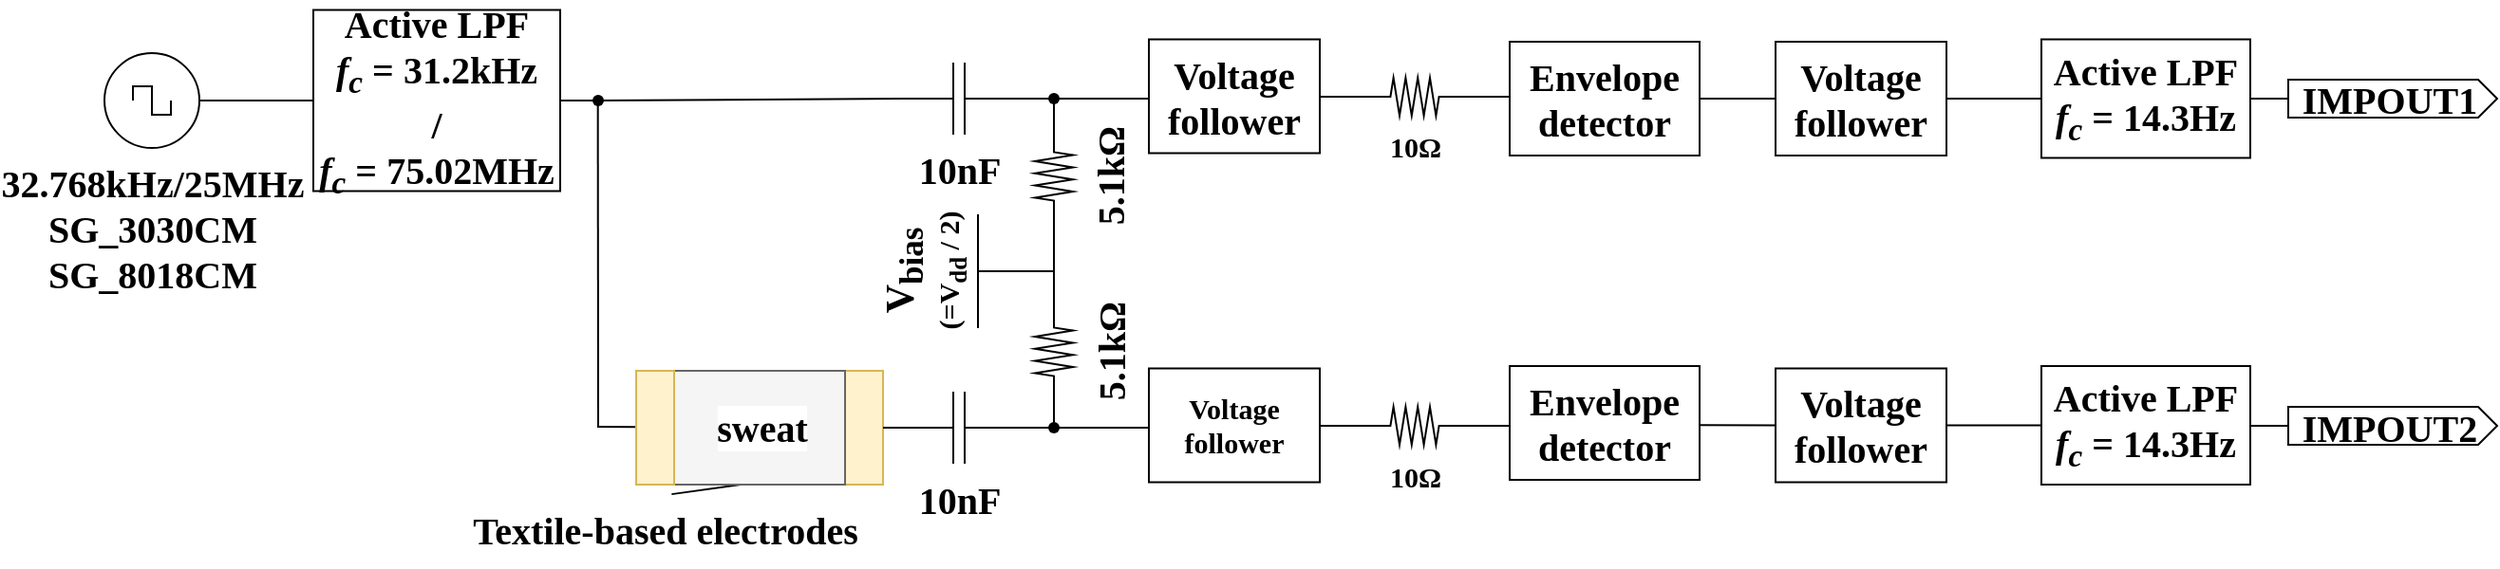 <mxfile version="20.4.0" type="github">
  <diagram id="Ji1E_a3WMPIpSVAi8yMO" name="ページ1">
    <mxGraphModel dx="2446" dy="943" grid="1" gridSize="10" guides="1" tooltips="1" connect="1" arrows="1" fold="1" page="1" pageScale="1" pageWidth="1300" pageHeight="287" math="0" shadow="0">
      <root>
        <mxCell id="0" />
        <mxCell id="1" parent="0" />
        <mxCell id="UYK7HNWiEEQ-Ol6Rwyi4-1" value="&lt;div style=&quot;font-size: 20px;&quot;&gt;&lt;font style=&quot;font-size: 20px;&quot; face=&quot;Times New Roman&quot;&gt;&lt;b&gt;32.768kHz/25MHz&lt;br&gt;&lt;/b&gt;&lt;/font&gt;&lt;/div&gt;&lt;div style=&quot;font-size: 20px;&quot;&gt;&lt;font style=&quot;font-size: 20px;&quot; face=&quot;Times New Roman&quot;&gt;&lt;b&gt;SG_3030CM&lt;/b&gt;&lt;/font&gt;&lt;/div&gt;&lt;div style=&quot;font-size: 20px;&quot;&gt;&lt;font style=&quot;font-size: 20px;&quot; face=&quot;Times New Roman&quot;&gt;&lt;b&gt;SG_8018CM&lt;/b&gt;&lt;/font&gt;&lt;/div&gt;" style="pointerEvents=1;verticalLabelPosition=bottom;shadow=0;dashed=0;align=center;html=1;verticalAlign=top;shape=mxgraph.electrical.signal_sources.source;aspect=fixed;points=[[0.5,0,0],[1,0.5,0],[0.5,1,0],[0,0.5,0]];elSignalType=square;" parent="1" vertex="1">
          <mxGeometry x="30" y="16" width="50" height="50" as="geometry" />
        </mxCell>
        <mxCell id="UYK7HNWiEEQ-Ol6Rwyi4-2" value="&lt;div style=&quot;font-size: 20px;&quot;&gt;&lt;font style=&quot;font-size: 20px;&quot; face=&quot;Times New Roman&quot;&gt;&lt;b style=&quot;&quot;&gt;Active LPF&lt;/b&gt;&lt;/font&gt;&lt;/div&gt;&lt;div style=&quot;font-size: 20px;&quot;&gt;&lt;font style=&quot;font-size: 20px;&quot; face=&quot;Times New Roman&quot;&gt;&lt;b&gt;&lt;i&gt;f&lt;sub&gt;c&lt;/sub&gt;&lt;/i&gt; = 31.2kHz&lt;/b&gt;&lt;/font&gt;&lt;/div&gt;&lt;div style=&quot;font-size: 20px;&quot;&gt;&lt;font style=&quot;font-size: 20px;&quot; face=&quot;Times New Roman&quot;&gt;&lt;b&gt;/&lt;/b&gt;&lt;/font&gt;&lt;/div&gt;&lt;div style=&quot;font-size: 20px;&quot;&gt;&lt;font style=&quot;font-size: 20px;&quot; face=&quot;Times New Roman&quot;&gt;&lt;b&gt;&lt;i&gt;f&lt;sub&gt;c&lt;/sub&gt;&lt;/i&gt; = 75.02MHz&lt;/b&gt;&lt;/font&gt;&lt;/div&gt;" style="whiteSpace=wrap;html=1;" parent="1" vertex="1">
          <mxGeometry x="140" y="-6.75" width="130" height="95.5" as="geometry" />
        </mxCell>
        <mxCell id="UYK7HNWiEEQ-Ol6Rwyi4-3" value="" style="endArrow=none;html=1;rounded=0;fontSize=15;exitX=1;exitY=0.5;exitDx=0;exitDy=0;exitPerimeter=0;" parent="1" source="UYK7HNWiEEQ-Ol6Rwyi4-1" target="UYK7HNWiEEQ-Ol6Rwyi4-2" edge="1">
          <mxGeometry width="50" height="50" relative="1" as="geometry">
            <mxPoint x="440" y="253.5" as="sourcePoint" />
            <mxPoint x="490" y="203.5" as="targetPoint" />
          </mxGeometry>
        </mxCell>
        <mxCell id="UYK7HNWiEEQ-Ol6Rwyi4-4" value="" style="endArrow=none;html=1;rounded=0;fontSize=15;exitDx=0;exitDy=0;exitPerimeter=0;startArrow=none;entryX=0;entryY=0.5;entryDx=0;entryDy=0;entryPerimeter=0;" parent="1" source="UYK7HNWiEEQ-Ol6Rwyi4-6" target="UYK7HNWiEEQ-Ol6Rwyi4-10" edge="1">
          <mxGeometry width="50" height="50" relative="1" as="geometry">
            <mxPoint x="220" y="39.82" as="sourcePoint" />
            <mxPoint x="400" y="41.5" as="targetPoint" />
          </mxGeometry>
        </mxCell>
        <mxCell id="UYK7HNWiEEQ-Ol6Rwyi4-5" value="" style="endArrow=none;html=1;rounded=0;fontSize=15;" parent="1" edge="1">
          <mxGeometry width="50" height="50" relative="1" as="geometry">
            <mxPoint x="290" y="213.5" as="sourcePoint" />
            <mxPoint x="289.83" y="41" as="targetPoint" />
          </mxGeometry>
        </mxCell>
        <mxCell id="UYK7HNWiEEQ-Ol6Rwyi4-6" value="" style="shape=waypoint;sketch=0;fillStyle=solid;size=6;pointerEvents=1;points=[];fillColor=none;resizable=0;rotatable=0;perimeter=centerPerimeter;snapToPoint=1;fontSize=15;" parent="1" vertex="1">
          <mxGeometry x="270" y="21" width="40" height="40" as="geometry" />
        </mxCell>
        <mxCell id="UYK7HNWiEEQ-Ol6Rwyi4-7" value="" style="endArrow=none;html=1;rounded=0;fontSize=15;exitDx=0;exitDy=0;startArrow=none;exitX=1;exitY=0.5;" parent="1" source="UYK7HNWiEEQ-Ol6Rwyi4-2" target="UYK7HNWiEEQ-Ol6Rwyi4-6" edge="1">
          <mxGeometry width="50" height="50" relative="1" as="geometry">
            <mxPoint x="290" y="51" as="sourcePoint" />
            <mxPoint x="360" y="51" as="targetPoint" />
          </mxGeometry>
        </mxCell>
        <mxCell id="UYK7HNWiEEQ-Ol6Rwyi4-8" value="" style="whiteSpace=wrap;html=1;fontSize=15;fillColor=#fff2cc;strokeColor=#d6b656;" parent="1" vertex="1">
          <mxGeometry x="420" y="183.5" width="20" height="60" as="geometry" />
        </mxCell>
        <mxCell id="UYK7HNWiEEQ-Ol6Rwyi4-9" value="" style="endArrow=none;html=1;rounded=0;fontSize=15;entryX=0.009;entryY=0.443;entryDx=0;entryDy=0;startArrow=none;entryPerimeter=0;" parent="1" edge="1">
          <mxGeometry width="50" height="50" relative="1" as="geometry">
            <mxPoint x="290" y="213" as="sourcePoint" />
            <mxPoint x="310.18" y="213.08" as="targetPoint" />
          </mxGeometry>
        </mxCell>
        <mxCell id="UYK7HNWiEEQ-Ol6Rwyi4-10" value="&lt;font style=&quot;font-size: 20px;&quot; face=&quot;Times New Roman&quot;&gt;&lt;b&gt;10nF&lt;/b&gt;&lt;/font&gt;" style="pointerEvents=1;verticalLabelPosition=bottom;shadow=0;dashed=0;align=center;html=1;verticalAlign=top;shape=mxgraph.electrical.capacitors.capacitor_1;fontSize=15;" parent="1" vertex="1">
          <mxGeometry x="450" y="21" width="60" height="38" as="geometry" />
        </mxCell>
        <mxCell id="UYK7HNWiEEQ-Ol6Rwyi4-11" value="&lt;font style=&quot;font-size: 20px;&quot; face=&quot;Times New Roman&quot;&gt;&lt;b&gt;10nF&lt;/b&gt;&lt;/font&gt;" style="pointerEvents=1;verticalLabelPosition=bottom;shadow=0;dashed=0;align=center;html=1;verticalAlign=top;shape=mxgraph.electrical.capacitors.capacitor_1;fontSize=15;" parent="1" vertex="1">
          <mxGeometry x="450" y="194.5" width="60" height="38" as="geometry" />
        </mxCell>
        <mxCell id="UYK7HNWiEEQ-Ol6Rwyi4-12" value="" style="endArrow=none;html=1;rounded=0;fontSize=15;exitDx=0;exitDy=0;startArrow=none;entryX=0;entryY=0.5;entryDx=0;entryDy=0;entryPerimeter=0;exitX=1;exitY=0.5;" parent="1" source="UYK7HNWiEEQ-Ol6Rwyi4-8" target="UYK7HNWiEEQ-Ol6Rwyi4-11" edge="1">
          <mxGeometry width="50" height="50" relative="1" as="geometry">
            <mxPoint x="290" y="51" as="sourcePoint" />
            <mxPoint x="510" y="52" as="targetPoint" />
          </mxGeometry>
        </mxCell>
        <mxCell id="UYK7HNWiEEQ-Ol6Rwyi4-13" value="" style="endArrow=classic;html=1;rounded=0;fontSize=24;exitX=1;exitY=0.5;exitDx=0;exitDy=0;" parent="1" edge="1">
          <mxGeometry width="50" height="50" relative="1" as="geometry">
            <mxPoint x="330" y="213.5" as="sourcePoint" />
            <mxPoint x="350" y="213.5" as="targetPoint" />
          </mxGeometry>
        </mxCell>
        <mxCell id="UYK7HNWiEEQ-Ol6Rwyi4-14" value="" style="endArrow=classic;html=1;rounded=0;fontSize=24;entryX=0;entryY=0.5;entryDx=0;entryDy=0;" parent="1" target="UYK7HNWiEEQ-Ol6Rwyi4-8" edge="1">
          <mxGeometry width="50" height="50" relative="1" as="geometry">
            <mxPoint x="400" y="213.5" as="sourcePoint" />
            <mxPoint x="360" y="223.5" as="targetPoint" />
          </mxGeometry>
        </mxCell>
        <mxCell id="UYK7HNWiEEQ-Ol6Rwyi4-15" value="" style="endArrow=none;html=1;rounded=0;fontSize=15;exitDx=0;exitDy=0;exitPerimeter=0;startArrow=none;entryX=0;entryY=0.5;entryDx=0;entryDy=0;" parent="1" source="UYK7HNWiEEQ-Ol6Rwyi4-21" edge="1">
          <mxGeometry width="50" height="50" relative="1" as="geometry">
            <mxPoint x="290" y="51" as="sourcePoint" />
            <mxPoint x="580" y="40" as="targetPoint" />
          </mxGeometry>
        </mxCell>
        <mxCell id="UYK7HNWiEEQ-Ol6Rwyi4-16" value="" style="endArrow=none;html=1;rounded=0;fontSize=15;startArrow=none;entryX=0;entryY=0.5;entryDx=0;entryDy=0;" parent="1" source="UYK7HNWiEEQ-Ol6Rwyi4-23" edge="1">
          <mxGeometry width="50" height="50" relative="1" as="geometry">
            <mxPoint x="520" y="213.21" as="sourcePoint" />
            <mxPoint x="580" y="213.5" as="targetPoint" />
          </mxGeometry>
        </mxCell>
        <mxCell id="UYK7HNWiEEQ-Ol6Rwyi4-17" value="&lt;div style=&quot;font-size: 21px&quot;&gt;&lt;font face=&quot;Times New Roman&quot;&gt;&lt;b&gt;V&lt;sub&gt;bias&lt;/sub&gt;&lt;/b&gt;&lt;/font&gt;&lt;/div&gt;&lt;div style=&quot;font-size: 15px&quot;&gt;&lt;font face=&quot;Times New Roman&quot;&gt;&lt;b&gt;(=V&lt;sub&gt;dd&lt;/sub&gt; / 2)&lt;br&gt;&lt;/b&gt;&lt;/font&gt;&lt;/div&gt;" style="verticalLabelPosition=top;verticalAlign=bottom;shape=mxgraph.electrical.signal_sources.vdd;shadow=0;dashed=0;align=center;strokeWidth=1;fontSize=24;html=1;flipV=1;rotation=-90;" parent="1" vertex="1">
          <mxGeometry x="480" y="111" width="60" height="40" as="geometry" />
        </mxCell>
        <mxCell id="UYK7HNWiEEQ-Ol6Rwyi4-18" value="&lt;div style=&quot;font-size: 20px;&quot;&gt;&lt;font style=&quot;font-size: 20px;&quot; face=&quot;Times New Roman&quot;&gt;&lt;b&gt;5.1kΩ&lt;/b&gt;&lt;/font&gt;&lt;/div&gt;" style="pointerEvents=1;verticalLabelPosition=bottom;shadow=0;dashed=0;align=center;html=1;verticalAlign=top;shape=mxgraph.electrical.resistors.resistor_2;rotation=-90;labelPosition=center;direction=west;spacing=3;spacingTop=0;spacingLeft=0;" parent="1" vertex="1">
          <mxGeometry x="510" y="71" width="40" height="20" as="geometry" />
        </mxCell>
        <mxCell id="UYK7HNWiEEQ-Ol6Rwyi4-19" value="&lt;div style=&quot;font-size: 20px;&quot;&gt;&lt;font style=&quot;font-size: 20px;&quot; face=&quot;Times New Roman&quot;&gt;&lt;b&gt;5.1kΩ&lt;/b&gt;&lt;/font&gt;&lt;/div&gt;" style="pointerEvents=1;verticalLabelPosition=bottom;shadow=0;dashed=0;align=center;html=1;verticalAlign=top;shape=mxgraph.electrical.resistors.resistor_2;rotation=-90;labelPosition=center;direction=west;spacing=3;spacingTop=0;spacingLeft=0;" parent="1" vertex="1">
          <mxGeometry x="510" y="163.5" width="40" height="20" as="geometry" />
        </mxCell>
        <mxCell id="UYK7HNWiEEQ-Ol6Rwyi4-20" value="" style="endArrow=none;html=1;rounded=0;fontSize=15;exitDx=0;exitDy=0;exitPerimeter=0;startArrow=none;entryX=0.563;entryY=0.505;entryDx=0;entryDy=0;exitX=0;exitY=0.5;entryPerimeter=0;" parent="1" source="UYK7HNWiEEQ-Ol6Rwyi4-18" target="UYK7HNWiEEQ-Ol6Rwyi4-21" edge="1">
          <mxGeometry width="50" height="50" relative="1" as="geometry">
            <mxPoint x="530" y="50.0" as="sourcePoint" />
            <mxPoint x="590" y="50.0" as="targetPoint" />
          </mxGeometry>
        </mxCell>
        <mxCell id="UYK7HNWiEEQ-Ol6Rwyi4-21" value="" style="shape=waypoint;sketch=0;fillStyle=solid;size=6;pointerEvents=1;points=[];fillColor=none;resizable=0;rotatable=0;perimeter=centerPerimeter;snapToPoint=1;fontSize=21;" parent="1" vertex="1">
          <mxGeometry x="510" y="20" width="40" height="40" as="geometry" />
        </mxCell>
        <mxCell id="UYK7HNWiEEQ-Ol6Rwyi4-22" value="" style="endArrow=none;html=1;rounded=0;fontSize=15;exitDx=0;exitDy=0;exitPerimeter=0;startArrow=none;entryDx=0;entryDy=0;exitX=1;exitY=0.5;" parent="1" source="UYK7HNWiEEQ-Ol6Rwyi4-10" target="UYK7HNWiEEQ-Ol6Rwyi4-21" edge="1">
          <mxGeometry width="50" height="50" relative="1" as="geometry">
            <mxPoint x="520" y="40.0" as="sourcePoint" />
            <mxPoint x="580" y="40.0" as="targetPoint" />
          </mxGeometry>
        </mxCell>
        <mxCell id="UYK7HNWiEEQ-Ol6Rwyi4-23" value="" style="shape=waypoint;sketch=0;fillStyle=solid;size=6;pointerEvents=1;points=[];fillColor=none;resizable=0;rotatable=0;perimeter=centerPerimeter;snapToPoint=1;fontSize=21;" parent="1" vertex="1">
          <mxGeometry x="510" y="193.5" width="40" height="40" as="geometry" />
        </mxCell>
        <mxCell id="UYK7HNWiEEQ-Ol6Rwyi4-24" value="" style="endArrow=none;html=1;rounded=0;fontSize=15;startArrow=none;entryDx=0;entryDy=0;" parent="1" source="UYK7HNWiEEQ-Ol6Rwyi4-11" target="UYK7HNWiEEQ-Ol6Rwyi4-23" edge="1">
          <mxGeometry width="50" height="50" relative="1" as="geometry">
            <mxPoint x="520" y="213.5" as="sourcePoint" />
            <mxPoint x="580" y="213.5" as="targetPoint" />
          </mxGeometry>
        </mxCell>
        <mxCell id="UYK7HNWiEEQ-Ol6Rwyi4-25" value="" style="endArrow=none;html=1;rounded=0;fontSize=15;exitDx=0;exitDy=0;exitPerimeter=0;startArrow=none;entryX=1;entryY=0.5;entryDx=0;entryDy=0;exitX=0;exitY=0.5;entryPerimeter=0;" parent="1" source="UYK7HNWiEEQ-Ol6Rwyi4-19" target="UYK7HNWiEEQ-Ol6Rwyi4-18" edge="1">
          <mxGeometry width="50" height="50" relative="1" as="geometry">
            <mxPoint x="549.71" y="141.5" as="sourcePoint" />
            <mxPoint x="549.71" y="120.5" as="targetPoint" />
          </mxGeometry>
        </mxCell>
        <mxCell id="UYK7HNWiEEQ-Ol6Rwyi4-26" value="" style="endArrow=none;html=1;rounded=0;fontSize=15;startArrow=none;entryX=1;entryY=0.5;entryDx=0;entryDy=0;entryPerimeter=0;" parent="1" source="UYK7HNWiEEQ-Ol6Rwyi4-23" target="UYK7HNWiEEQ-Ol6Rwyi4-19" edge="1">
          <mxGeometry width="50" height="50" relative="1" as="geometry">
            <mxPoint x="540" y="163.5" as="sourcePoint" />
            <mxPoint x="540" y="111" as="targetPoint" />
          </mxGeometry>
        </mxCell>
        <mxCell id="UYK7HNWiEEQ-Ol6Rwyi4-29" value="&lt;div style=&quot;font-size: 15px;&quot;&gt;&lt;font style=&quot;font-size: 15px;&quot; face=&quot;Times New Roman&quot;&gt;&lt;b&gt;10Ω&lt;/b&gt;&lt;/font&gt;&lt;/div&gt;" style="pointerEvents=1;verticalLabelPosition=bottom;shadow=0;dashed=0;align=center;html=1;verticalAlign=top;shape=mxgraph.electrical.resistors.resistor_2;rotation=0;labelPosition=center;direction=west;spacing=3;spacingTop=0;spacingLeft=0;" parent="1" vertex="1">
          <mxGeometry x="700" y="29" width="40" height="20" as="geometry" />
        </mxCell>
        <mxCell id="UYK7HNWiEEQ-Ol6Rwyi4-30" value="" style="endArrow=none;html=1;rounded=0;fontSize=15;exitDx=0;exitDy=0;startArrow=none;exitX=1;exitY=0.5;entryX=1;entryY=0.5;entryDx=0;entryDy=0;entryPerimeter=0;" parent="1" target="UYK7HNWiEEQ-Ol6Rwyi4-29" edge="1">
          <mxGeometry width="50" height="50" relative="1" as="geometry">
            <mxPoint x="670" y="39" as="sourcePoint" />
            <mxPoint x="870" y="120.58" as="targetPoint" />
          </mxGeometry>
        </mxCell>
        <mxCell id="UYK7HNWiEEQ-Ol6Rwyi4-31" value="" style="endArrow=none;html=1;rounded=0;fontSize=15;exitDx=0;exitDy=0;startArrow=none;exitX=0;exitY=0.5;entryX=0;entryY=0.5;entryDx=0;entryDy=0;entryPerimeter=0;exitPerimeter=0;" parent="1" source="UYK7HNWiEEQ-Ol6Rwyi4-29" edge="1">
          <mxGeometry width="50" height="50" relative="1" as="geometry">
            <mxPoint x="680" y="49" as="sourcePoint" />
            <mxPoint x="760" y="39" as="targetPoint" />
          </mxGeometry>
        </mxCell>
        <mxCell id="UYK7HNWiEEQ-Ol6Rwyi4-32" value="" style="endArrow=none;html=1;rounded=0;fontSize=15;exitDx=0;exitDy=0;startArrow=none;exitX=1;exitY=0.5;entryX=0.001;entryY=0.483;entryDx=0;entryDy=0;exitPerimeter=0;entryPerimeter=0;" parent="1" target="aYBugEqsWpsayi5thby4-2" edge="1">
          <mxGeometry width="50" height="50" relative="1" as="geometry">
            <mxPoint x="760" y="39" as="sourcePoint" />
            <mxPoint x="770" y="38.75" as="targetPoint" />
          </mxGeometry>
        </mxCell>
        <mxCell id="UYK7HNWiEEQ-Ol6Rwyi4-33" value="&lt;div style=&quot;font-size: 15px;&quot;&gt;&lt;font style=&quot;font-size: 15px;&quot; face=&quot;Times New Roman&quot;&gt;&lt;b&gt;10Ω&lt;/b&gt;&lt;/font&gt;&lt;/div&gt;" style="pointerEvents=1;verticalLabelPosition=bottom;shadow=0;dashed=0;align=center;html=1;verticalAlign=top;shape=mxgraph.electrical.resistors.resistor_2;rotation=0;labelPosition=center;direction=west;spacing=3;spacingTop=0;spacingLeft=0;" parent="1" vertex="1">
          <mxGeometry x="700" y="202.5" width="40" height="20" as="geometry" />
        </mxCell>
        <mxCell id="UYK7HNWiEEQ-Ol6Rwyi4-34" value="" style="endArrow=none;html=1;rounded=0;fontSize=15;exitDx=0;exitDy=0;startArrow=none;exitX=1;exitY=0.5;entryX=1;entryY=0.5;entryDx=0;entryDy=0;entryPerimeter=0;" parent="1" target="UYK7HNWiEEQ-Ol6Rwyi4-33" edge="1">
          <mxGeometry width="50" height="50" relative="1" as="geometry">
            <mxPoint x="670" y="212.5" as="sourcePoint" />
            <mxPoint x="870" y="294.08" as="targetPoint" />
          </mxGeometry>
        </mxCell>
        <mxCell id="UYK7HNWiEEQ-Ol6Rwyi4-35" value="" style="endArrow=none;html=1;rounded=0;fontSize=15;exitDx=0;exitDy=0;startArrow=none;exitX=0;exitY=0.5;entryX=0;entryY=0.5;entryDx=0;entryDy=0;entryPerimeter=0;exitPerimeter=0;" parent="1" source="UYK7HNWiEEQ-Ol6Rwyi4-33" edge="1">
          <mxGeometry width="50" height="50" relative="1" as="geometry">
            <mxPoint x="680" y="222.5" as="sourcePoint" />
            <mxPoint x="760" y="212.5" as="targetPoint" />
          </mxGeometry>
        </mxCell>
        <mxCell id="UYK7HNWiEEQ-Ol6Rwyi4-36" value="&lt;div style=&quot;font-size: 20px;&quot;&gt;&lt;font style=&quot;font-size: 20px;&quot; face=&quot;Times New Roman&quot;&gt;&lt;b&gt;Voltage &lt;br&gt;&lt;/b&gt;&lt;/font&gt;&lt;/div&gt;&lt;div style=&quot;font-size: 20px;&quot;&gt;&lt;font style=&quot;font-size: 20px;&quot; face=&quot;Times New Roman&quot;&gt;&lt;b&gt;follower&lt;/b&gt;&lt;/font&gt;&lt;/div&gt;" style="whiteSpace=wrap;html=1;fontSize=15;" parent="1" vertex="1">
          <mxGeometry x="910" y="10" width="90" height="60" as="geometry" />
        </mxCell>
        <mxCell id="UYK7HNWiEEQ-Ol6Rwyi4-37" value="&lt;div style=&quot;font-size: 20px;&quot;&gt;&lt;font style=&quot;font-size: 20px;&quot; face=&quot;Times New Roman&quot;&gt;&lt;b&gt;Voltage &lt;br&gt;&lt;/b&gt;&lt;/font&gt;&lt;/div&gt;&lt;div style=&quot;font-size: 20px;&quot;&gt;&lt;font style=&quot;font-size: 20px;&quot; face=&quot;Times New Roman&quot;&gt;&lt;b&gt;follower&lt;/b&gt;&lt;/font&gt;&lt;/div&gt;" style="whiteSpace=wrap;html=1;fontSize=15;" parent="1" vertex="1">
          <mxGeometry x="910" y="182.25" width="90" height="60" as="geometry" />
        </mxCell>
        <mxCell id="UYK7HNWiEEQ-Ol6Rwyi4-38" value="&lt;div style=&quot;font-size: 20px;&quot;&gt;&lt;font style=&quot;font-size: 20px;&quot; face=&quot;Times New Roman&quot;&gt;&lt;b style=&quot;&quot;&gt;Active LPF&lt;/b&gt;&lt;/font&gt;&lt;/div&gt;&lt;div style=&quot;font-size: 20px;&quot;&gt;&lt;font style=&quot;font-size: 20px;&quot; face=&quot;Times New Roman&quot;&gt;&lt;b&gt;&lt;i&gt;f&lt;sub&gt;c&lt;/sub&gt;&lt;/i&gt; = 14.3Hz&lt;br&gt;&lt;/b&gt;&lt;/font&gt;&lt;/div&gt;" style="whiteSpace=wrap;html=1;" parent="1" vertex="1">
          <mxGeometry x="1050" y="8.75" width="110" height="62.5" as="geometry" />
        </mxCell>
        <mxCell id="UYK7HNWiEEQ-Ol6Rwyi4-39" value="&lt;div style=&quot;font-size: 20px;&quot;&gt;&lt;font style=&quot;font-size: 20px;&quot; face=&quot;Times New Roman&quot;&gt;&lt;b style=&quot;&quot;&gt;Active LPF&lt;/b&gt;&lt;/font&gt;&lt;/div&gt;&lt;div style=&quot;font-size: 20px;&quot;&gt;&lt;font style=&quot;font-size: 20px;&quot; face=&quot;Times New Roman&quot;&gt;&lt;b&gt;&lt;i&gt;f&lt;sub&gt;c&lt;/sub&gt;&lt;/i&gt; = 14.3Hz&lt;br&gt;&lt;/b&gt;&lt;/font&gt;&lt;/div&gt;" style="whiteSpace=wrap;html=1;" parent="1" vertex="1">
          <mxGeometry x="1050" y="181" width="110" height="62.5" as="geometry" />
        </mxCell>
        <mxCell id="UYK7HNWiEEQ-Ol6Rwyi4-40" value="&lt;font style=&quot;font-size: 20px;&quot; face=&quot;Times New Roman&quot;&gt;&lt;b&gt;IMPOUT1&lt;/b&gt;&lt;/font&gt;" style="shape=mxgraph.arrows2.arrow;verticalLabelPosition=middle;shadow=0;dashed=0;align=center;html=1;verticalAlign=middle;strokeWidth=1;dy=0;dx=10;notch=0;fontSize=7;labelPosition=center;spacingLeft=-5;" parent="1" vertex="1">
          <mxGeometry x="1180" y="30" width="110" height="20" as="geometry" />
        </mxCell>
        <mxCell id="UYK7HNWiEEQ-Ol6Rwyi4-43" value="" style="endArrow=none;html=1;rounded=0;fontSize=20;exitX=1;exitY=0.5;exitDx=0;exitDy=0;entryX=0;entryY=0.5;entryDx=0;entryDy=0;entryPerimeter=0;" parent="1" edge="1" target="UYK7HNWiEEQ-Ol6Rwyi4-40" source="UYK7HNWiEEQ-Ol6Rwyi4-38">
          <mxGeometry width="50" height="50" relative="1" as="geometry">
            <mxPoint x="1160" y="43.85" as="sourcePoint" />
            <mxPoint x="1180" y="-10" as="targetPoint" />
          </mxGeometry>
        </mxCell>
        <mxCell id="UYK7HNWiEEQ-Ol6Rwyi4-44" value="" style="endArrow=none;html=1;rounded=0;fontSize=20;entryX=0;entryY=0.5;entryDx=0;entryDy=0;exitX=1;exitY=0.5;exitDx=0;exitDy=0;" parent="1" source="UYK7HNWiEEQ-Ol6Rwyi4-36" target="UYK7HNWiEEQ-Ol6Rwyi4-38" edge="1">
          <mxGeometry width="50" height="50" relative="1" as="geometry">
            <mxPoint x="990" y="153.5" as="sourcePoint" />
            <mxPoint x="1250" y="52.85" as="targetPoint" />
          </mxGeometry>
        </mxCell>
        <mxCell id="UYK7HNWiEEQ-Ol6Rwyi4-45" value="" style="endArrow=none;html=1;rounded=0;fontSize=20;entryX=0;entryY=0.5;entryDx=0;entryDy=0;exitX=1;exitY=0.5;exitDx=0;exitDy=0;" parent="1" source="aYBugEqsWpsayi5thby4-2" target="UYK7HNWiEEQ-Ol6Rwyi4-36" edge="1">
          <mxGeometry width="50" height="50" relative="1" as="geometry">
            <mxPoint x="870" y="39.444" as="sourcePoint" />
            <mxPoint x="1090" y="49" as="targetPoint" />
          </mxGeometry>
        </mxCell>
        <mxCell id="UYK7HNWiEEQ-Ol6Rwyi4-46" value="" style="endArrow=none;html=1;rounded=0;fontSize=20;entryX=0;entryY=0.5;entryDx=0;entryDy=0;exitX=1.002;exitY=0.519;exitDx=0;exitDy=0;exitPerimeter=0;" parent="1" source="aYBugEqsWpsayi5thby4-4" target="UYK7HNWiEEQ-Ol6Rwyi4-37" edge="1">
          <mxGeometry width="50" height="50" relative="1" as="geometry">
            <mxPoint x="870" y="212.5" as="sourcePoint" />
            <mxPoint x="940" y="49" as="targetPoint" />
          </mxGeometry>
        </mxCell>
        <mxCell id="UYK7HNWiEEQ-Ol6Rwyi4-47" value="" style="endArrow=none;html=1;rounded=0;fontSize=20;entryX=0;entryY=0.5;entryDx=0;entryDy=0;exitX=1;exitY=0.5;exitDx=0;exitDy=0;" parent="1" source="UYK7HNWiEEQ-Ol6Rwyi4-37" target="UYK7HNWiEEQ-Ol6Rwyi4-39" edge="1">
          <mxGeometry width="50" height="50" relative="1" as="geometry">
            <mxPoint x="880" y="223.5" as="sourcePoint" />
            <mxPoint x="920" y="223.5" as="targetPoint" />
          </mxGeometry>
        </mxCell>
        <mxCell id="UYK7HNWiEEQ-Ol6Rwyi4-48" value="" style="endArrow=none;html=1;rounded=0;fontSize=15;exitDx=0;exitDy=0;startArrow=none;exitX=1;exitY=0.5;entryX=0;entryY=0.5;entryDx=0;entryDy=0;exitPerimeter=0;" parent="1" edge="1">
          <mxGeometry width="50" height="50" relative="1" as="geometry">
            <mxPoint x="760" y="212.5" as="sourcePoint" />
            <mxPoint x="770" y="212.5" as="targetPoint" />
          </mxGeometry>
        </mxCell>
        <mxCell id="UYK7HNWiEEQ-Ol6Rwyi4-49" value="&lt;div&gt;&lt;font face=&quot;Times New Roman&quot;&gt;&lt;b&gt;Voltage &lt;br&gt;&lt;/b&gt;&lt;/font&gt;&lt;/div&gt;&lt;div&gt;&lt;font face=&quot;Times New Roman&quot;&gt;&lt;b&gt;follower&lt;/b&gt;&lt;/font&gt;&lt;/div&gt;" style="whiteSpace=wrap;html=1;fontSize=15;" parent="1" vertex="1">
          <mxGeometry x="580" y="182.25" width="90" height="60" as="geometry" />
        </mxCell>
        <mxCell id="UYK7HNWiEEQ-Ol6Rwyi4-50" value="&lt;div style=&quot;font-size: 20px;&quot;&gt;&lt;font style=&quot;font-size: 20px;&quot; face=&quot;Times New Roman&quot;&gt;&lt;b&gt;Voltage &lt;br&gt;&lt;/b&gt;&lt;/font&gt;&lt;/div&gt;&lt;div style=&quot;font-size: 20px;&quot;&gt;&lt;font style=&quot;font-size: 20px;&quot; face=&quot;Times New Roman&quot;&gt;&lt;b&gt;follower&lt;/b&gt;&lt;/font&gt;&lt;/div&gt;" style="whiteSpace=wrap;html=1;fontSize=15;" parent="1" vertex="1">
          <mxGeometry x="580" y="8.75" width="90" height="60" as="geometry" />
        </mxCell>
        <mxCell id="UYK7HNWiEEQ-Ol6Rwyi4-51" value="" style="endArrow=none;html=1;rounded=0;entryX=0.5;entryY=1;entryDx=0;entryDy=0;exitX=0.516;exitY=0.039;exitDx=0;exitDy=0;exitPerimeter=0;" parent="1" source="UYK7HNWiEEQ-Ol6Rwyi4-52" target="UYK7HNWiEEQ-Ol6Rwyi4-53" edge="1">
          <mxGeometry width="50" height="50" relative="1" as="geometry">
            <mxPoint x="290" y="251" as="sourcePoint" />
            <mxPoint x="330" y="253.5" as="targetPoint" />
          </mxGeometry>
        </mxCell>
        <mxCell id="UYK7HNWiEEQ-Ol6Rwyi4-52" value="&lt;div style=&quot;font-size: 20px;&quot;&gt;&lt;font style=&quot;font-size: 20px;&quot; face=&quot;Times New Roman&quot;&gt;&lt;b&gt;&lt;font style=&quot;font-size: 20px;&quot;&gt;Textile-based electrodes&lt;/font&gt;&lt;/b&gt;&lt;/font&gt;&lt;/div&gt;" style="text;html=1;align=center;verticalAlign=middle;resizable=0;points=[];autosize=1;strokeColor=none;fillColor=none;" parent="1" vertex="1">
          <mxGeometry x="210" y="247" width="230" height="40" as="geometry" />
        </mxCell>
        <mxCell id="UYK7HNWiEEQ-Ol6Rwyi4-53" value="" style="whiteSpace=wrap;html=1;fontSize=15;fillColor=#f5f5f5;strokeColor=#666666;fontColor=#333333;" parent="1" vertex="1">
          <mxGeometry x="310" y="183.5" width="110" height="60" as="geometry" />
        </mxCell>
        <mxCell id="UYK7HNWiEEQ-Ol6Rwyi4-54" value="" style="whiteSpace=wrap;html=1;fontSize=15;fillColor=#fff2cc;strokeColor=#d6b656;" parent="1" vertex="1">
          <mxGeometry x="310" y="183.5" width="20" height="60" as="geometry" />
        </mxCell>
        <mxCell id="UYK7HNWiEEQ-Ol6Rwyi4-55" value="&lt;font style=&quot;font-size: 20px;&quot; face=&quot;Times New Roman&quot;&gt;&lt;b&gt;&lt;font style=&quot;font-size: 20px;&quot;&gt;sweat&lt;/font&gt;&lt;/b&gt;&lt;/font&gt;" style="shape=image;html=1;verticalAlign=top;verticalLabelPosition=bottom;labelBackgroundColor=#ffffff;imageAspect=0;aspect=fixed;image=https://cdn1.iconfinder.com/data/icons/ionicons-sharp-vol-2/512/water-sharp-128.png" parent="1" vertex="1">
          <mxGeometry x="360" y="162" width="32.5" height="32.5" as="geometry" />
        </mxCell>
        <mxCell id="aYBugEqsWpsayi5thby4-2" value="&lt;h1 id=&quot;firstHeading&quot; class=&quot;firstHeading mw-first-heading&quot; style=&quot;font-size: 15px&quot;&gt;&lt;font style=&quot;font-size: 20px;&quot; face=&quot;Times New Roman&quot;&gt;Envelope detector&lt;/font&gt;&lt;/h1&gt;" style="whiteSpace=wrap;html=1;fontSize=15;" vertex="1" parent="1">
          <mxGeometry x="770" y="10" width="100" height="60" as="geometry" />
        </mxCell>
        <mxCell id="aYBugEqsWpsayi5thby4-4" value="&lt;h1 id=&quot;firstHeading&quot; class=&quot;firstHeading mw-first-heading&quot; style=&quot;font-size: 15px&quot;&gt;&lt;font style=&quot;font-size: 20px;&quot; face=&quot;Times New Roman&quot;&gt;Envelope detector&lt;/font&gt;&lt;/h1&gt;" style="whiteSpace=wrap;html=1;fontSize=15;" vertex="1" parent="1">
          <mxGeometry x="770" y="181" width="100" height="60" as="geometry" />
        </mxCell>
        <mxCell id="aYBugEqsWpsayi5thby4-6" value="&lt;font style=&quot;font-size: 20px;&quot; face=&quot;Times New Roman&quot;&gt;&lt;b&gt;IMPOUT2&lt;/b&gt;&lt;/font&gt;" style="shape=mxgraph.arrows2.arrow;verticalLabelPosition=middle;shadow=0;dashed=0;align=center;html=1;verticalAlign=middle;strokeWidth=1;dy=0;dx=10;notch=0;fontSize=7;labelPosition=center;spacingLeft=-5;" vertex="1" parent="1">
          <mxGeometry x="1180" y="202.5" width="110" height="20" as="geometry" />
        </mxCell>
        <mxCell id="aYBugEqsWpsayi5thby4-7" value="" style="endArrow=none;html=1;rounded=0;fontSize=20;exitX=1;exitY=0.5;exitDx=0;exitDy=0;entryX=0;entryY=0.5;entryDx=0;entryDy=0;entryPerimeter=0;" edge="1" parent="1" target="aYBugEqsWpsayi5thby4-6">
          <mxGeometry width="50" height="50" relative="1" as="geometry">
            <mxPoint x="1160" y="212.5" as="sourcePoint" />
            <mxPoint x="1180" y="162.5" as="targetPoint" />
          </mxGeometry>
        </mxCell>
      </root>
    </mxGraphModel>
  </diagram>
</mxfile>
